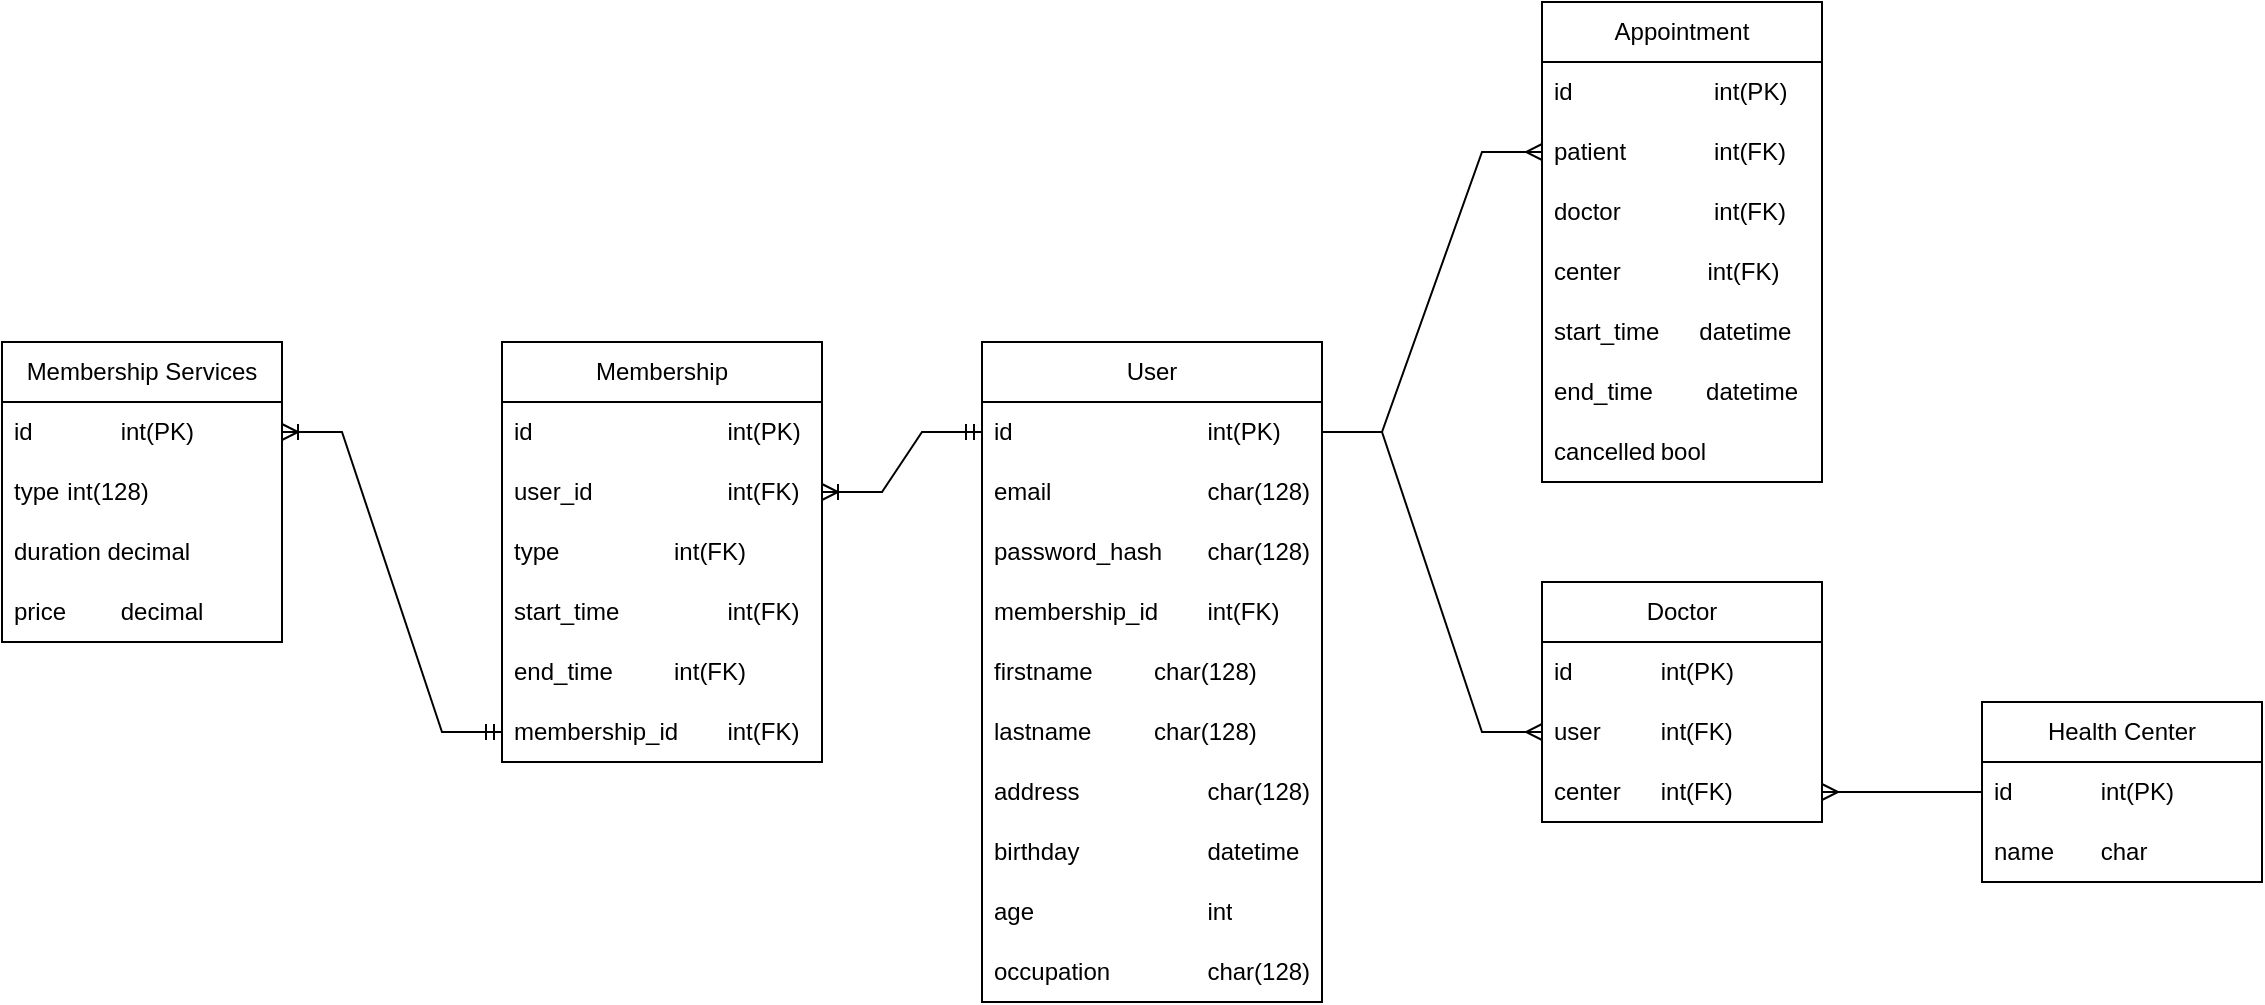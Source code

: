 <mxfile version="21.6.8" type="github">
  <diagram name="Page-1" id="AscPys0V_Mb6e2KdYP80">
    <mxGraphModel dx="607" dy="719" grid="1" gridSize="10" guides="1" tooltips="1" connect="1" arrows="1" fold="1" page="1" pageScale="1" pageWidth="827" pageHeight="1169" math="0" shadow="0">
      <root>
        <mxCell id="0" />
        <mxCell id="1" parent="0" />
        <mxCell id="DiS-0JCJ2jh-YQmPQSh4-7" value="Appointment" style="swimlane;fontStyle=0;childLayout=stackLayout;horizontal=1;startSize=30;horizontalStack=0;resizeParent=1;resizeParentMax=0;resizeLast=0;collapsible=1;marginBottom=0;whiteSpace=wrap;html=1;" vertex="1" parent="1">
          <mxGeometry x="1690" y="320" width="140" height="240" as="geometry" />
        </mxCell>
        <mxCell id="DiS-0JCJ2jh-YQmPQSh4-8" value="id&lt;span style=&quot;white-space: pre;&quot;&gt;&#x9;&lt;span style=&quot;white-space: pre;&quot;&gt;&#x9;&lt;span style=&quot;white-space: pre;&quot;&gt;&#x9;&lt;/span&gt;&lt;/span&gt;&lt;/span&gt;int(PK)" style="text;strokeColor=none;fillColor=none;align=left;verticalAlign=middle;spacingLeft=4;spacingRight=4;overflow=hidden;points=[[0,0.5],[1,0.5]];portConstraint=eastwest;rotatable=0;whiteSpace=wrap;html=1;" vertex="1" parent="DiS-0JCJ2jh-YQmPQSh4-7">
          <mxGeometry y="30" width="140" height="30" as="geometry" />
        </mxCell>
        <mxCell id="DiS-0JCJ2jh-YQmPQSh4-9" value="patient &lt;span style=&quot;white-space: pre;&quot;&gt;&#x9;&lt;span style=&quot;white-space: pre;&quot;&gt;&#x9;&lt;/span&gt;&lt;/span&gt;int(FK)" style="text;strokeColor=none;fillColor=none;align=left;verticalAlign=middle;spacingLeft=4;spacingRight=4;overflow=hidden;points=[[0,0.5],[1,0.5]];portConstraint=eastwest;rotatable=0;whiteSpace=wrap;html=1;" vertex="1" parent="DiS-0JCJ2jh-YQmPQSh4-7">
          <mxGeometry y="60" width="140" height="30" as="geometry" />
        </mxCell>
        <mxCell id="DiS-0JCJ2jh-YQmPQSh4-42" value="doctor&lt;span style=&quot;white-space: pre;&quot;&gt;&#x9;&lt;/span&gt;&amp;nbsp; &amp;nbsp; &amp;nbsp; &amp;nbsp; int(FK)" style="text;strokeColor=none;fillColor=none;align=left;verticalAlign=middle;spacingLeft=4;spacingRight=4;overflow=hidden;points=[[0,0.5],[1,0.5]];portConstraint=eastwest;rotatable=0;whiteSpace=wrap;html=1;" vertex="1" parent="DiS-0JCJ2jh-YQmPQSh4-7">
          <mxGeometry y="90" width="140" height="30" as="geometry" />
        </mxCell>
        <mxCell id="DiS-0JCJ2jh-YQmPQSh4-41" value="center&amp;nbsp; &amp;nbsp; &amp;nbsp; &amp;nbsp; &amp;nbsp; &amp;nbsp; &amp;nbsp;int(FK)" style="text;strokeColor=none;fillColor=none;align=left;verticalAlign=middle;spacingLeft=4;spacingRight=4;overflow=hidden;points=[[0,0.5],[1,0.5]];portConstraint=eastwest;rotatable=0;whiteSpace=wrap;html=1;" vertex="1" parent="DiS-0JCJ2jh-YQmPQSh4-7">
          <mxGeometry y="120" width="140" height="30" as="geometry" />
        </mxCell>
        <mxCell id="DiS-0JCJ2jh-YQmPQSh4-40" value="start_time&amp;nbsp; &amp;nbsp; &amp;nbsp; datetime" style="text;strokeColor=none;fillColor=none;align=left;verticalAlign=middle;spacingLeft=4;spacingRight=4;overflow=hidden;points=[[0,0.5],[1,0.5]];portConstraint=eastwest;rotatable=0;whiteSpace=wrap;html=1;" vertex="1" parent="DiS-0JCJ2jh-YQmPQSh4-7">
          <mxGeometry y="150" width="140" height="30" as="geometry" />
        </mxCell>
        <mxCell id="DiS-0JCJ2jh-YQmPQSh4-39" value="end_time&lt;span style=&quot;&quot;&gt;&lt;span style=&quot;white-space: pre;&quot;&gt;&amp;nbsp;&amp;nbsp;&amp;nbsp;&amp;nbsp;    &lt;/span&gt;&lt;/span&gt;datetime" style="text;strokeColor=none;fillColor=none;align=left;verticalAlign=middle;spacingLeft=4;spacingRight=4;overflow=hidden;points=[[0,0.5],[1,0.5]];portConstraint=eastwest;rotatable=0;whiteSpace=wrap;html=1;" vertex="1" parent="DiS-0JCJ2jh-YQmPQSh4-7">
          <mxGeometry y="180" width="140" height="30" as="geometry" />
        </mxCell>
        <mxCell id="DiS-0JCJ2jh-YQmPQSh4-10" value="cancelled&lt;span style=&quot;white-space: pre;&quot;&gt;&#x9;&lt;/span&gt;bool" style="text;strokeColor=none;fillColor=none;align=left;verticalAlign=middle;spacingLeft=4;spacingRight=4;overflow=hidden;points=[[0,0.5],[1,0.5]];portConstraint=eastwest;rotatable=0;whiteSpace=wrap;html=1;" vertex="1" parent="DiS-0JCJ2jh-YQmPQSh4-7">
          <mxGeometry y="210" width="140" height="30" as="geometry" />
        </mxCell>
        <mxCell id="DiS-0JCJ2jh-YQmPQSh4-11" value="User" style="swimlane;fontStyle=0;childLayout=stackLayout;horizontal=1;startSize=30;horizontalStack=0;resizeParent=1;resizeParentMax=0;resizeLast=0;collapsible=1;marginBottom=0;whiteSpace=wrap;html=1;" vertex="1" parent="1">
          <mxGeometry x="1410" y="490" width="170" height="330" as="geometry" />
        </mxCell>
        <mxCell id="DiS-0JCJ2jh-YQmPQSh4-12" value="id&lt;span style=&quot;white-space: pre;&quot;&gt;&#x9;&lt;/span&gt;&lt;span style=&quot;white-space: pre;&quot;&gt;&#x9;&lt;span style=&quot;white-space: pre;&quot;&gt;&#x9;&lt;/span&gt;&lt;span style=&quot;white-space: pre;&quot;&gt;&#x9;&lt;/span&gt;&lt;/span&gt;int(PK)" style="text;strokeColor=none;fillColor=none;align=left;verticalAlign=middle;spacingLeft=4;spacingRight=4;overflow=hidden;points=[[0,0.5],[1,0.5]];portConstraint=eastwest;rotatable=0;whiteSpace=wrap;html=1;" vertex="1" parent="DiS-0JCJ2jh-YQmPQSh4-11">
          <mxGeometry y="30" width="170" height="30" as="geometry" />
        </mxCell>
        <mxCell id="DiS-0JCJ2jh-YQmPQSh4-51" value="email&lt;span style=&quot;white-space: pre;&quot;&gt;&#x9;&lt;span style=&quot;white-space: pre;&quot;&gt;&#x9;&lt;/span&gt;&lt;span style=&quot;white-space: pre;&quot;&gt;&#x9;&lt;/span&gt;&lt;/span&gt;char(128)" style="text;strokeColor=none;fillColor=none;align=left;verticalAlign=middle;spacingLeft=4;spacingRight=4;overflow=hidden;points=[[0,0.5],[1,0.5]];portConstraint=eastwest;rotatable=0;whiteSpace=wrap;html=1;" vertex="1" parent="DiS-0JCJ2jh-YQmPQSh4-11">
          <mxGeometry y="60" width="170" height="30" as="geometry" />
        </mxCell>
        <mxCell id="DiS-0JCJ2jh-YQmPQSh4-48" value="password_hash&lt;span style=&quot;white-space: pre;&quot;&gt;&#x9;&lt;/span&gt;char(128)" style="text;strokeColor=none;fillColor=none;align=left;verticalAlign=middle;spacingLeft=4;spacingRight=4;overflow=hidden;points=[[0,0.5],[1,0.5]];portConstraint=eastwest;rotatable=0;whiteSpace=wrap;html=1;" vertex="1" parent="DiS-0JCJ2jh-YQmPQSh4-11">
          <mxGeometry y="90" width="170" height="30" as="geometry" />
        </mxCell>
        <mxCell id="DiS-0JCJ2jh-YQmPQSh4-53" value="membership_id&lt;span style=&quot;white-space: pre;&quot;&gt;&#x9;&lt;/span&gt;int(FK)" style="text;strokeColor=none;fillColor=none;align=left;verticalAlign=middle;spacingLeft=4;spacingRight=4;overflow=hidden;points=[[0,0.5],[1,0.5]];portConstraint=eastwest;rotatable=0;whiteSpace=wrap;html=1;" vertex="1" parent="DiS-0JCJ2jh-YQmPQSh4-11">
          <mxGeometry y="120" width="170" height="30" as="geometry" />
        </mxCell>
        <mxCell id="DiS-0JCJ2jh-YQmPQSh4-52" value="firstname&lt;span style=&quot;white-space: pre;&quot;&gt;&#x9;&lt;/span&gt;&lt;span style=&quot;white-space: pre;&quot;&gt;&#x9;&lt;/span&gt;char(128)" style="text;strokeColor=none;fillColor=none;align=left;verticalAlign=middle;spacingLeft=4;spacingRight=4;overflow=hidden;points=[[0,0.5],[1,0.5]];portConstraint=eastwest;rotatable=0;whiteSpace=wrap;html=1;" vertex="1" parent="DiS-0JCJ2jh-YQmPQSh4-11">
          <mxGeometry y="150" width="170" height="30" as="geometry" />
        </mxCell>
        <mxCell id="DiS-0JCJ2jh-YQmPQSh4-13" value="lastname&lt;span style=&quot;white-space: pre;&quot;&gt;&#x9;&lt;/span&gt;&lt;span style=&quot;white-space: pre;&quot;&gt;&#x9;&lt;/span&gt;char(128)" style="text;strokeColor=none;fillColor=none;align=left;verticalAlign=middle;spacingLeft=4;spacingRight=4;overflow=hidden;points=[[0,0.5],[1,0.5]];portConstraint=eastwest;rotatable=0;whiteSpace=wrap;html=1;" vertex="1" parent="DiS-0JCJ2jh-YQmPQSh4-11">
          <mxGeometry y="180" width="170" height="30" as="geometry" />
        </mxCell>
        <mxCell id="DiS-0JCJ2jh-YQmPQSh4-54" value="address&lt;span style=&quot;white-space: pre;&quot;&gt;&#x9;&lt;span style=&quot;white-space: pre;&quot;&gt;&#x9;&lt;/span&gt;&lt;span style=&quot;white-space: pre;&quot;&gt;&#x9;&lt;/span&gt;&lt;/span&gt;char(128)" style="text;strokeColor=none;fillColor=none;align=left;verticalAlign=middle;spacingLeft=4;spacingRight=4;overflow=hidden;points=[[0,0.5],[1,0.5]];portConstraint=eastwest;rotatable=0;whiteSpace=wrap;html=1;" vertex="1" parent="DiS-0JCJ2jh-YQmPQSh4-11">
          <mxGeometry y="210" width="170" height="30" as="geometry" />
        </mxCell>
        <mxCell id="DiS-0JCJ2jh-YQmPQSh4-56" value="birthday&lt;span style=&quot;white-space: pre;&quot;&gt;&#x9;&lt;span style=&quot;white-space: pre;&quot;&gt;&#x9;&lt;/span&gt;&lt;span style=&quot;white-space: pre;&quot;&gt;&#x9;&lt;/span&gt;&lt;/span&gt;datetime" style="text;strokeColor=none;fillColor=none;align=left;verticalAlign=middle;spacingLeft=4;spacingRight=4;overflow=hidden;points=[[0,0.5],[1,0.5]];portConstraint=eastwest;rotatable=0;whiteSpace=wrap;html=1;" vertex="1" parent="DiS-0JCJ2jh-YQmPQSh4-11">
          <mxGeometry y="240" width="170" height="30" as="geometry" />
        </mxCell>
        <mxCell id="DiS-0JCJ2jh-YQmPQSh4-49" value="age&lt;span style=&quot;white-space: pre;&quot;&gt;&#x9;&lt;span style=&quot;white-space: pre;&quot;&gt;&#x9;&lt;/span&gt;&lt;span style=&quot;white-space: pre;&quot;&gt;&#x9;&lt;/span&gt;&lt;span style=&quot;white-space: pre;&quot;&gt;&#x9;&lt;/span&gt;&lt;/span&gt;int" style="text;strokeColor=none;fillColor=none;align=left;verticalAlign=middle;spacingLeft=4;spacingRight=4;overflow=hidden;points=[[0,0.5],[1,0.5]];portConstraint=eastwest;rotatable=0;whiteSpace=wrap;html=1;" vertex="1" parent="DiS-0JCJ2jh-YQmPQSh4-11">
          <mxGeometry y="270" width="170" height="30" as="geometry" />
        </mxCell>
        <mxCell id="DiS-0JCJ2jh-YQmPQSh4-55" value="occupation&lt;span style=&quot;white-space: pre;&quot;&gt;&#x9;&lt;/span&gt;&lt;span style=&quot;white-space: pre;&quot;&gt;&#x9;&lt;/span&gt;char(128)" style="text;strokeColor=none;fillColor=none;align=left;verticalAlign=middle;spacingLeft=4;spacingRight=4;overflow=hidden;points=[[0,0.5],[1,0.5]];portConstraint=eastwest;rotatable=0;whiteSpace=wrap;html=1;" vertex="1" parent="DiS-0JCJ2jh-YQmPQSh4-11">
          <mxGeometry y="300" width="170" height="30" as="geometry" />
        </mxCell>
        <mxCell id="DiS-0JCJ2jh-YQmPQSh4-14" value="Membership Services" style="swimlane;fontStyle=0;childLayout=stackLayout;horizontal=1;startSize=30;horizontalStack=0;resizeParent=1;resizeParentMax=0;resizeLast=0;collapsible=1;marginBottom=0;whiteSpace=wrap;html=1;" vertex="1" parent="1">
          <mxGeometry x="920" y="490" width="140" height="150" as="geometry" />
        </mxCell>
        <mxCell id="DiS-0JCJ2jh-YQmPQSh4-15" value="id&lt;span style=&quot;white-space: pre;&quot;&gt;&#x9;&lt;span style=&quot;white-space: pre;&quot;&gt;&#x9;&lt;/span&gt;&lt;/span&gt;int(PK)" style="text;strokeColor=none;fillColor=none;align=left;verticalAlign=middle;spacingLeft=4;spacingRight=4;overflow=hidden;points=[[0,0.5],[1,0.5]];portConstraint=eastwest;rotatable=0;whiteSpace=wrap;html=1;" vertex="1" parent="DiS-0JCJ2jh-YQmPQSh4-14">
          <mxGeometry y="30" width="140" height="30" as="geometry" />
        </mxCell>
        <mxCell id="DiS-0JCJ2jh-YQmPQSh4-16" value="type&lt;span style=&quot;white-space: pre;&quot;&gt;&#x9;&lt;/span&gt;int(128)" style="text;strokeColor=none;fillColor=none;align=left;verticalAlign=middle;spacingLeft=4;spacingRight=4;overflow=hidden;points=[[0,0.5],[1,0.5]];portConstraint=eastwest;rotatable=0;whiteSpace=wrap;html=1;" vertex="1" parent="DiS-0JCJ2jh-YQmPQSh4-14">
          <mxGeometry y="60" width="140" height="30" as="geometry" />
        </mxCell>
        <mxCell id="DiS-0JCJ2jh-YQmPQSh4-47" value="duration&amp;nbsp;decimal" style="text;strokeColor=none;fillColor=none;align=left;verticalAlign=middle;spacingLeft=4;spacingRight=4;overflow=hidden;points=[[0,0.5],[1,0.5]];portConstraint=eastwest;rotatable=0;whiteSpace=wrap;html=1;" vertex="1" parent="DiS-0JCJ2jh-YQmPQSh4-14">
          <mxGeometry y="90" width="140" height="30" as="geometry" />
        </mxCell>
        <mxCell id="DiS-0JCJ2jh-YQmPQSh4-17" value="price &lt;span style=&quot;white-space: pre;&quot;&gt;&#x9;&lt;/span&gt;decimal" style="text;strokeColor=none;fillColor=none;align=left;verticalAlign=middle;spacingLeft=4;spacingRight=4;overflow=hidden;points=[[0,0.5],[1,0.5]];portConstraint=eastwest;rotatable=0;whiteSpace=wrap;html=1;" vertex="1" parent="DiS-0JCJ2jh-YQmPQSh4-14">
          <mxGeometry y="120" width="140" height="30" as="geometry" />
        </mxCell>
        <mxCell id="DiS-0JCJ2jh-YQmPQSh4-22" value="Membership" style="swimlane;fontStyle=0;childLayout=stackLayout;horizontal=1;startSize=30;horizontalStack=0;resizeParent=1;resizeParentMax=0;resizeLast=0;collapsible=1;marginBottom=0;whiteSpace=wrap;html=1;" vertex="1" parent="1">
          <mxGeometry x="1170" y="490" width="160" height="210" as="geometry" />
        </mxCell>
        <mxCell id="DiS-0JCJ2jh-YQmPQSh4-23" value="id&amp;nbsp;&lt;span style=&quot;white-space: pre;&quot;&gt;&#x9;&lt;/span&gt;&lt;span style=&quot;white-space: pre;&quot;&gt;&#x9;&lt;/span&gt;&lt;span style=&quot;white-space: pre;&quot;&gt;&#x9;&lt;/span&gt;&lt;span style=&quot;white-space: pre;&quot;&gt;&#x9;&lt;/span&gt;int(PK)" style="text;strokeColor=none;fillColor=none;align=left;verticalAlign=middle;spacingLeft=4;spacingRight=4;overflow=hidden;points=[[0,0.5],[1,0.5]];portConstraint=eastwest;rotatable=0;whiteSpace=wrap;html=1;" vertex="1" parent="DiS-0JCJ2jh-YQmPQSh4-22">
          <mxGeometry y="30" width="160" height="30" as="geometry" />
        </mxCell>
        <mxCell id="DiS-0JCJ2jh-YQmPQSh4-24" value="user_id&lt;span style=&quot;white-space: pre;&quot;&gt;&#x9;&lt;/span&gt;&lt;span style=&quot;white-space: pre;&quot;&gt;&#x9;&lt;/span&gt;&lt;span style=&quot;white-space: pre;&quot;&gt;&#x9;&lt;/span&gt;int(FK)" style="text;strokeColor=none;fillColor=none;align=left;verticalAlign=middle;spacingLeft=4;spacingRight=4;overflow=hidden;points=[[0,0.5],[1,0.5]];portConstraint=eastwest;rotatable=0;whiteSpace=wrap;html=1;" vertex="1" parent="DiS-0JCJ2jh-YQmPQSh4-22">
          <mxGeometry y="60" width="160" height="30" as="geometry" />
        </mxCell>
        <mxCell id="DiS-0JCJ2jh-YQmPQSh4-46" value="type&lt;span style=&quot;white-space: pre;&quot;&gt;&#x9;&lt;/span&gt;&lt;span style=&quot;white-space: pre;&quot;&gt;&#x9;&lt;/span&gt;&lt;span style=&quot;white-space: pre;&quot;&gt;&#x9;&lt;/span&gt;int(FK)" style="text;strokeColor=none;fillColor=none;align=left;verticalAlign=middle;spacingLeft=4;spacingRight=4;overflow=hidden;points=[[0,0.5],[1,0.5]];portConstraint=eastwest;rotatable=0;whiteSpace=wrap;html=1;" vertex="1" parent="DiS-0JCJ2jh-YQmPQSh4-22">
          <mxGeometry y="90" width="160" height="30" as="geometry" />
        </mxCell>
        <mxCell id="DiS-0JCJ2jh-YQmPQSh4-45" value="start_time&amp;nbsp; &lt;span style=&quot;white-space: pre;&quot;&gt;&#x9;&lt;/span&gt;&lt;span style=&quot;white-space: pre;&quot;&gt;&#x9;&lt;/span&gt;int(FK)" style="text;strokeColor=none;fillColor=none;align=left;verticalAlign=middle;spacingLeft=4;spacingRight=4;overflow=hidden;points=[[0,0.5],[1,0.5]];portConstraint=eastwest;rotatable=0;whiteSpace=wrap;html=1;" vertex="1" parent="DiS-0JCJ2jh-YQmPQSh4-22">
          <mxGeometry y="120" width="160" height="30" as="geometry" />
        </mxCell>
        <mxCell id="DiS-0JCJ2jh-YQmPQSh4-44" value="end_time&lt;span style=&quot;white-space: pre;&quot;&gt;&#x9;&lt;span style=&quot;white-space: pre;&quot;&gt;&#x9;&lt;/span&gt;&lt;/span&gt;int(FK)" style="text;strokeColor=none;fillColor=none;align=left;verticalAlign=middle;spacingLeft=4;spacingRight=4;overflow=hidden;points=[[0,0.5],[1,0.5]];portConstraint=eastwest;rotatable=0;whiteSpace=wrap;html=1;" vertex="1" parent="DiS-0JCJ2jh-YQmPQSh4-22">
          <mxGeometry y="150" width="160" height="30" as="geometry" />
        </mxCell>
        <mxCell id="DiS-0JCJ2jh-YQmPQSh4-25" value="membership_id&lt;span style=&quot;white-space: pre;&quot;&gt;&#x9;&lt;/span&gt;int(FK)" style="text;strokeColor=none;fillColor=none;align=left;verticalAlign=middle;spacingLeft=4;spacingRight=4;overflow=hidden;points=[[0,0.5],[1,0.5]];portConstraint=eastwest;rotatable=0;whiteSpace=wrap;html=1;" vertex="1" parent="DiS-0JCJ2jh-YQmPQSh4-22">
          <mxGeometry y="180" width="160" height="30" as="geometry" />
        </mxCell>
        <mxCell id="DiS-0JCJ2jh-YQmPQSh4-26" value="" style="edgeStyle=entityRelationEdgeStyle;fontSize=12;html=1;endArrow=ERmany;rounded=0;exitX=1;exitY=0.5;exitDx=0;exitDy=0;" edge="1" parent="1" source="DiS-0JCJ2jh-YQmPQSh4-12" target="DiS-0JCJ2jh-YQmPQSh4-9">
          <mxGeometry width="100" height="100" relative="1" as="geometry">
            <mxPoint x="1530" y="700" as="sourcePoint" />
            <mxPoint x="1700" y="625" as="targetPoint" />
          </mxGeometry>
        </mxCell>
        <mxCell id="DiS-0JCJ2jh-YQmPQSh4-27" value="Health Center" style="swimlane;fontStyle=0;childLayout=stackLayout;horizontal=1;startSize=30;horizontalStack=0;resizeParent=1;resizeParentMax=0;resizeLast=0;collapsible=1;marginBottom=0;whiteSpace=wrap;html=1;" vertex="1" parent="1">
          <mxGeometry x="1910" y="670" width="140" height="90" as="geometry" />
        </mxCell>
        <mxCell id="DiS-0JCJ2jh-YQmPQSh4-28" value="id&lt;span style=&quot;white-space: pre;&quot;&gt;&#x9;&lt;span style=&quot;white-space: pre;&quot;&gt;&#x9;&lt;/span&gt;&lt;/span&gt;int(PK)" style="text;strokeColor=none;fillColor=none;align=left;verticalAlign=middle;spacingLeft=4;spacingRight=4;overflow=hidden;points=[[0,0.5],[1,0.5]];portConstraint=eastwest;rotatable=0;whiteSpace=wrap;html=1;" vertex="1" parent="DiS-0JCJ2jh-YQmPQSh4-27">
          <mxGeometry y="30" width="140" height="30" as="geometry" />
        </mxCell>
        <mxCell id="DiS-0JCJ2jh-YQmPQSh4-29" value="name&lt;span style=&quot;white-space: pre;&quot;&gt;&#x9;&lt;/span&gt;char" style="text;strokeColor=none;fillColor=none;align=left;verticalAlign=middle;spacingLeft=4;spacingRight=4;overflow=hidden;points=[[0,0.5],[1,0.5]];portConstraint=eastwest;rotatable=0;whiteSpace=wrap;html=1;" vertex="1" parent="DiS-0JCJ2jh-YQmPQSh4-27">
          <mxGeometry y="60" width="140" height="30" as="geometry" />
        </mxCell>
        <mxCell id="DiS-0JCJ2jh-YQmPQSh4-31" value="" style="edgeStyle=entityRelationEdgeStyle;fontSize=12;html=1;endArrow=ERoneToMany;startArrow=ERmandOne;rounded=0;exitX=0;exitY=0.5;exitDx=0;exitDy=0;entryX=1;entryY=0.5;entryDx=0;entryDy=0;" edge="1" parent="1" source="DiS-0JCJ2jh-YQmPQSh4-12" target="DiS-0JCJ2jh-YQmPQSh4-24">
          <mxGeometry width="100" height="100" relative="1" as="geometry">
            <mxPoint x="1330" y="580" as="sourcePoint" />
            <mxPoint x="1430" y="480" as="targetPoint" />
          </mxGeometry>
        </mxCell>
        <mxCell id="DiS-0JCJ2jh-YQmPQSh4-32" value="" style="edgeStyle=entityRelationEdgeStyle;fontSize=12;html=1;endArrow=ERoneToMany;startArrow=ERmandOne;rounded=0;entryX=1;entryY=0.5;entryDx=0;entryDy=0;" edge="1" parent="1" source="DiS-0JCJ2jh-YQmPQSh4-25" target="DiS-0JCJ2jh-YQmPQSh4-15">
          <mxGeometry width="100" height="100" relative="1" as="geometry">
            <mxPoint x="1440" y="545" as="sourcePoint" />
            <mxPoint x="1340" y="575" as="targetPoint" />
          </mxGeometry>
        </mxCell>
        <mxCell id="DiS-0JCJ2jh-YQmPQSh4-33" value="Doctor" style="swimlane;fontStyle=0;childLayout=stackLayout;horizontal=1;startSize=30;horizontalStack=0;resizeParent=1;resizeParentMax=0;resizeLast=0;collapsible=1;marginBottom=0;whiteSpace=wrap;html=1;" vertex="1" parent="1">
          <mxGeometry x="1690" y="610" width="140" height="120" as="geometry" />
        </mxCell>
        <mxCell id="DiS-0JCJ2jh-YQmPQSh4-34" value="id&lt;span style=&quot;white-space: pre;&quot;&gt;&#x9;&lt;span style=&quot;white-space: pre;&quot;&gt;&#x9;&lt;/span&gt;&lt;/span&gt;int(PK)" style="text;strokeColor=none;fillColor=none;align=left;verticalAlign=middle;spacingLeft=4;spacingRight=4;overflow=hidden;points=[[0,0.5],[1,0.5]];portConstraint=eastwest;rotatable=0;whiteSpace=wrap;html=1;" vertex="1" parent="DiS-0JCJ2jh-YQmPQSh4-33">
          <mxGeometry y="30" width="140" height="30" as="geometry" />
        </mxCell>
        <mxCell id="DiS-0JCJ2jh-YQmPQSh4-35" value="user&lt;span style=&quot;white-space: pre;&quot;&gt;&#x9;&lt;span style=&quot;white-space: pre;&quot;&gt;&#x9;&lt;/span&gt;i&lt;/span&gt;nt(FK)" style="text;strokeColor=none;fillColor=none;align=left;verticalAlign=middle;spacingLeft=4;spacingRight=4;overflow=hidden;points=[[0,0.5],[1,0.5]];portConstraint=eastwest;rotatable=0;whiteSpace=wrap;html=1;" vertex="1" parent="DiS-0JCJ2jh-YQmPQSh4-33">
          <mxGeometry y="60" width="140" height="30" as="geometry" />
        </mxCell>
        <mxCell id="DiS-0JCJ2jh-YQmPQSh4-36" value="center&amp;nbsp;&lt;span style=&quot;white-space: pre;&quot;&gt;&#x9;&lt;/span&gt;&lt;span style=&quot;white-space: pre;&quot;&gt;i&lt;/span&gt;nt(FK)" style="text;strokeColor=none;fillColor=none;align=left;verticalAlign=middle;spacingLeft=4;spacingRight=4;overflow=hidden;points=[[0,0.5],[1,0.5]];portConstraint=eastwest;rotatable=0;whiteSpace=wrap;html=1;" vertex="1" parent="DiS-0JCJ2jh-YQmPQSh4-33">
          <mxGeometry y="90" width="140" height="30" as="geometry" />
        </mxCell>
        <mxCell id="DiS-0JCJ2jh-YQmPQSh4-37" value="" style="edgeStyle=entityRelationEdgeStyle;fontSize=12;html=1;endArrow=ERmany;rounded=0;exitX=0;exitY=0.5;exitDx=0;exitDy=0;entryX=1;entryY=0.5;entryDx=0;entryDy=0;" edge="1" parent="1" source="DiS-0JCJ2jh-YQmPQSh4-28" target="DiS-0JCJ2jh-YQmPQSh4-36">
          <mxGeometry width="100" height="100" relative="1" as="geometry">
            <mxPoint x="1570" y="435" as="sourcePoint" />
            <mxPoint x="1700" y="555" as="targetPoint" />
            <Array as="points">
              <mxPoint x="1600" y="540" />
            </Array>
          </mxGeometry>
        </mxCell>
        <mxCell id="DiS-0JCJ2jh-YQmPQSh4-38" value="" style="edgeStyle=entityRelationEdgeStyle;fontSize=12;html=1;endArrow=ERmany;rounded=0;exitX=1;exitY=0.5;exitDx=0;exitDy=0;entryX=0;entryY=0.5;entryDx=0;entryDy=0;" edge="1" parent="1" source="DiS-0JCJ2jh-YQmPQSh4-12" target="DiS-0JCJ2jh-YQmPQSh4-35">
          <mxGeometry width="100" height="100" relative="1" as="geometry">
            <mxPoint x="1960" y="785" as="sourcePoint" />
            <mxPoint x="1850" y="835" as="targetPoint" />
            <Array as="points">
              <mxPoint x="1620" y="660" />
            </Array>
          </mxGeometry>
        </mxCell>
      </root>
    </mxGraphModel>
  </diagram>
</mxfile>
